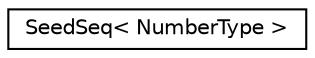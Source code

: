 digraph "Graphical Class Hierarchy"
{
 // LATEX_PDF_SIZE
  edge [fontname="Helvetica",fontsize="10",labelfontname="Helvetica",labelfontsize="10"];
  node [fontname="Helvetica",fontsize="10",shape=record];
  rankdir="LR";
  Node0 [label="SeedSeq\< NumberType \>",height=0.2,width=0.4,color="black", fillcolor="white", style="filled",URL="$class_seed_seq.html",tooltip="Seed sequence class for high-quality pseudo-random number generator."];
}
